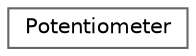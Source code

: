 digraph "Graphical Class Hierarchy"
{
 // LATEX_PDF_SIZE
  bgcolor="transparent";
  edge [fontname=Helvetica,fontsize=10,labelfontname=Helvetica,labelfontsize=10];
  node [fontname=Helvetica,fontsize=10,shape=box,height=0.2,width=0.4];
  rankdir="LR";
  Node0 [id="Node000000",label="Potentiometer",height=0.2,width=0.4,color="grey40", fillcolor="white", style="filled",URL="$d3/d10/class_potentiometer.html",tooltip=" "];
}

